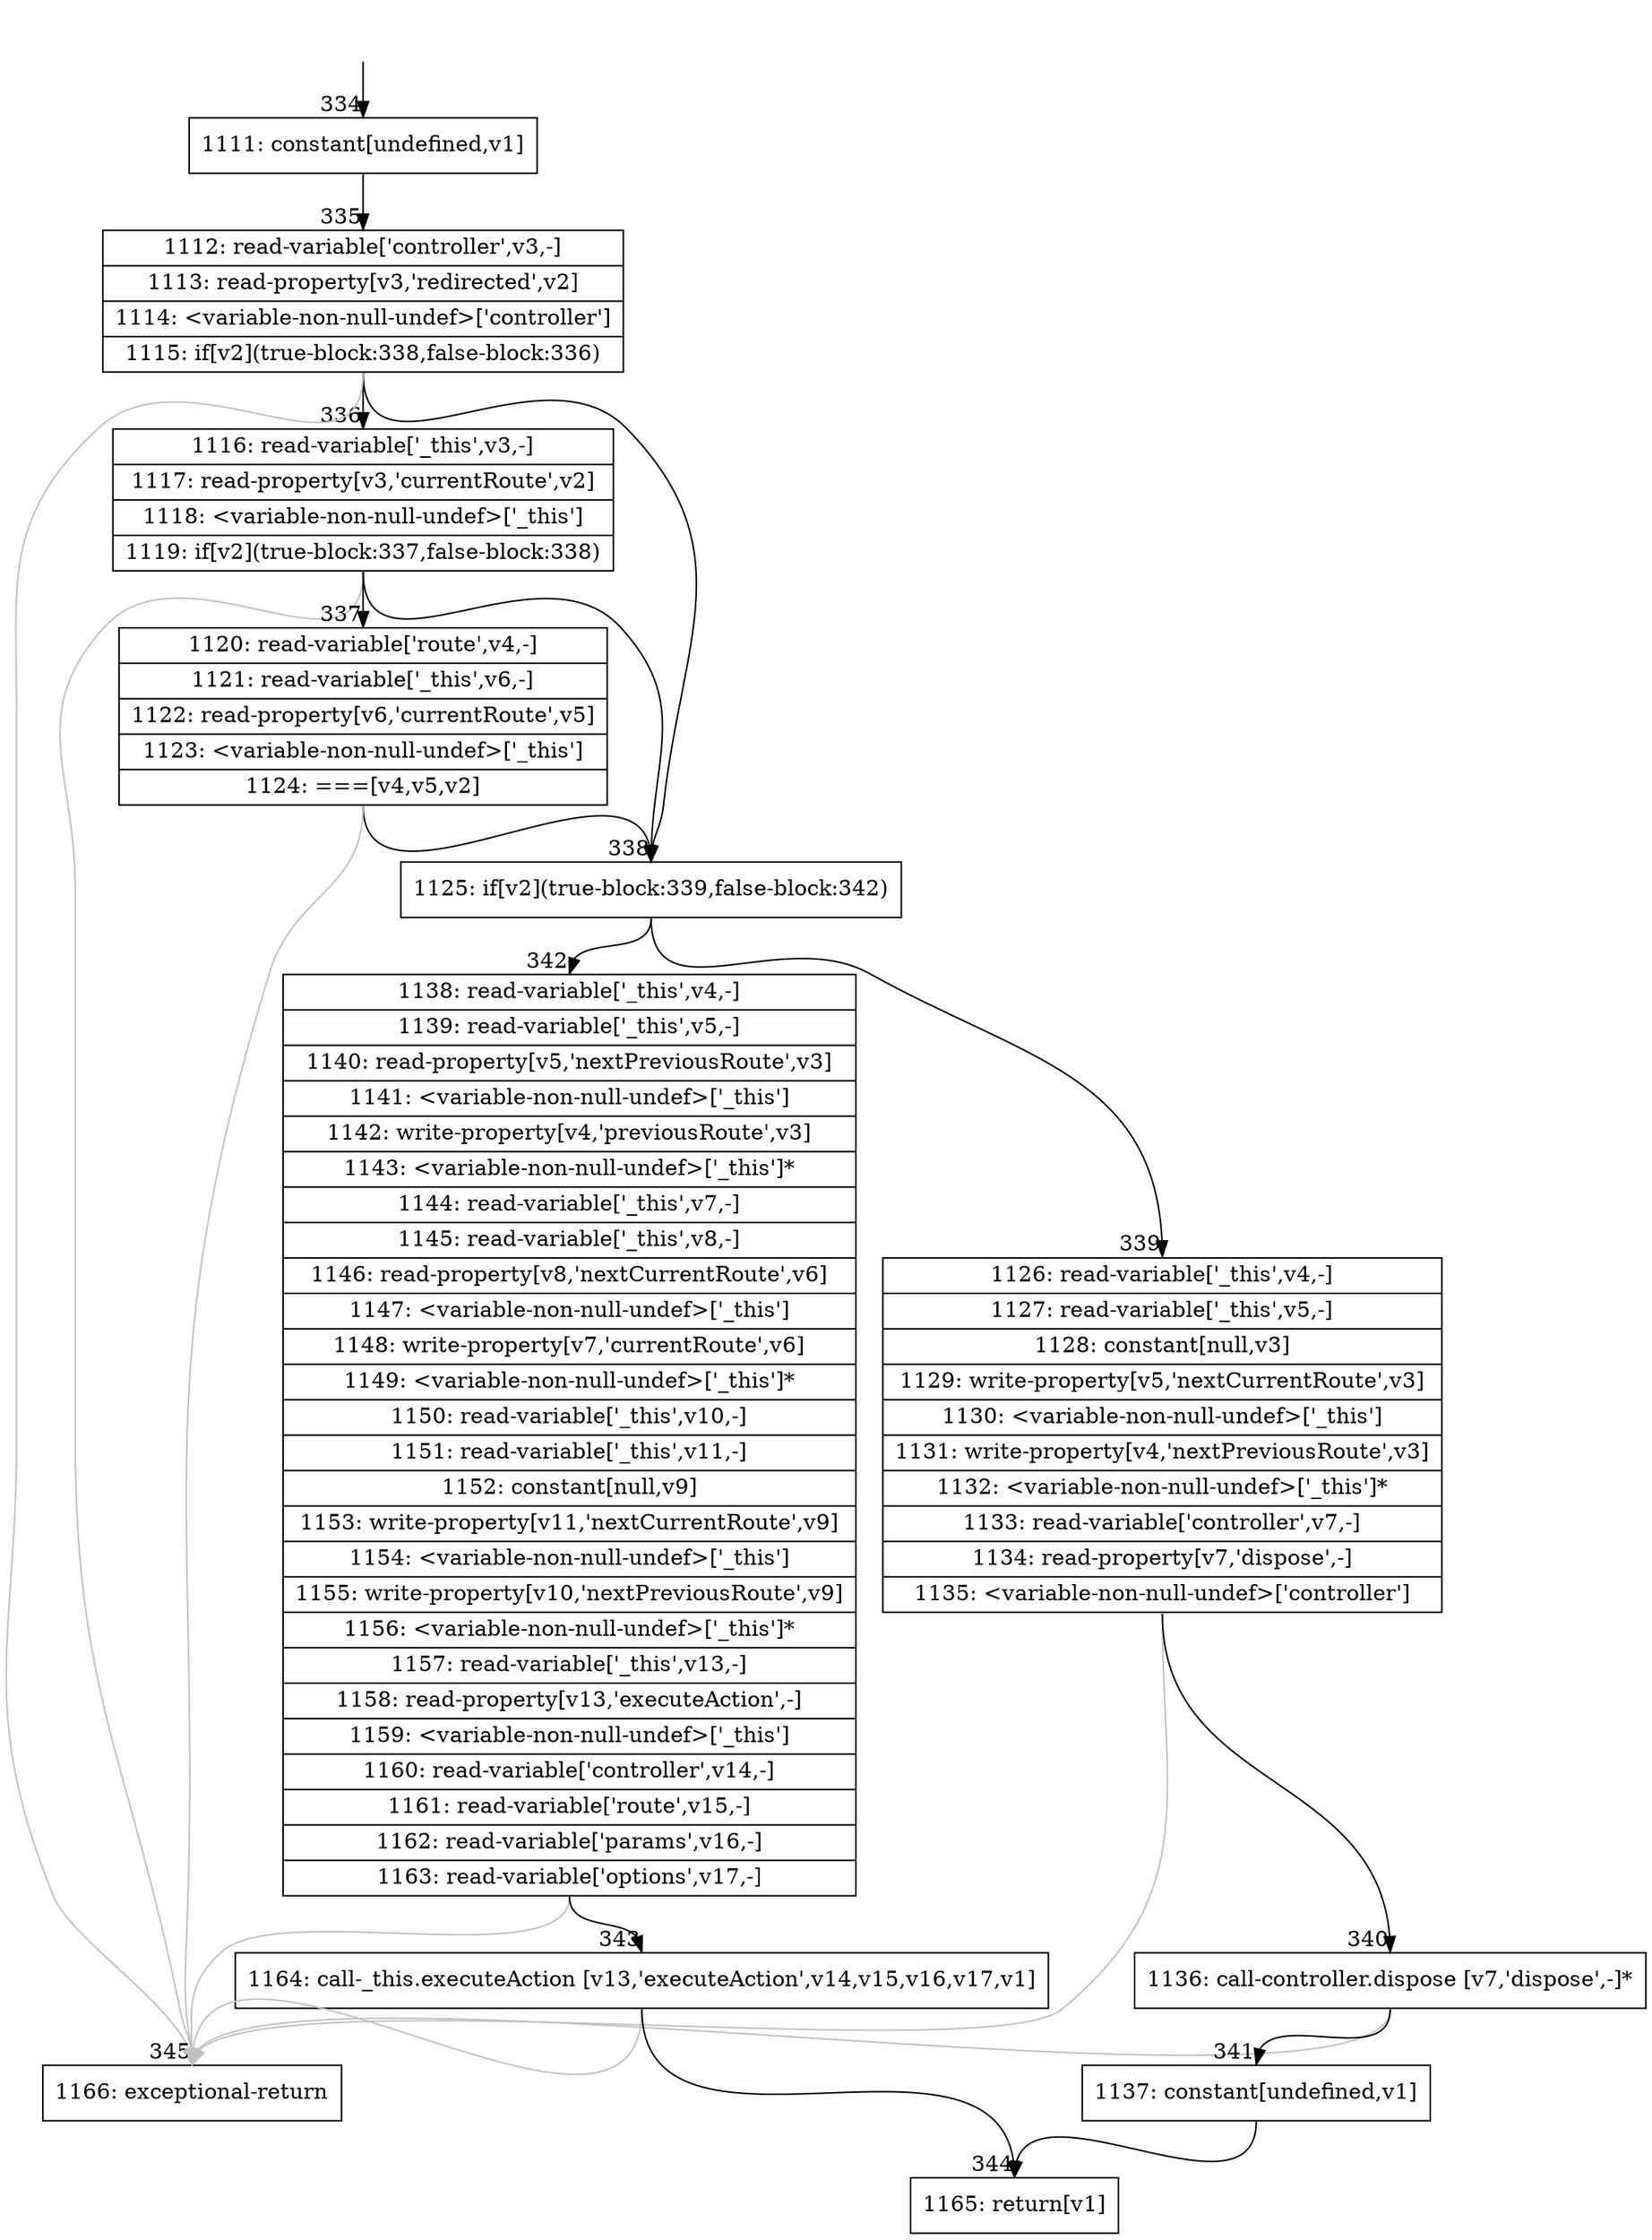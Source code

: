 digraph {
rankdir="TD"
BB_entry35[shape=none,label=""];
BB_entry35 -> BB334 [tailport=s, headport=n, headlabel="    334"]
BB334 [shape=record label="{1111: constant[undefined,v1]}" ] 
BB334 -> BB335 [tailport=s, headport=n, headlabel="      335"]
BB335 [shape=record label="{1112: read-variable['controller',v3,-]|1113: read-property[v3,'redirected',v2]|1114: \<variable-non-null-undef\>['controller']|1115: if[v2](true-block:338,false-block:336)}" ] 
BB335 -> BB338 [tailport=s, headport=n, headlabel="      338"]
BB335 -> BB336 [tailport=s, headport=n, headlabel="      336"]
BB335 -> BB345 [tailport=s, headport=n, color=gray, headlabel="      345"]
BB336 [shape=record label="{1116: read-variable['_this',v3,-]|1117: read-property[v3,'currentRoute',v2]|1118: \<variable-non-null-undef\>['_this']|1119: if[v2](true-block:337,false-block:338)}" ] 
BB336 -> BB338 [tailport=s, headport=n]
BB336 -> BB337 [tailport=s, headport=n, headlabel="      337"]
BB336 -> BB345 [tailport=s, headport=n, color=gray]
BB337 [shape=record label="{1120: read-variable['route',v4,-]|1121: read-variable['_this',v6,-]|1122: read-property[v6,'currentRoute',v5]|1123: \<variable-non-null-undef\>['_this']|1124: ===[v4,v5,v2]}" ] 
BB337 -> BB338 [tailport=s, headport=n]
BB337 -> BB345 [tailport=s, headport=n, color=gray]
BB338 [shape=record label="{1125: if[v2](true-block:339,false-block:342)}" ] 
BB338 -> BB339 [tailport=s, headport=n, headlabel="      339"]
BB338 -> BB342 [tailport=s, headport=n, headlabel="      342"]
BB339 [shape=record label="{1126: read-variable['_this',v4,-]|1127: read-variable['_this',v5,-]|1128: constant[null,v3]|1129: write-property[v5,'nextCurrentRoute',v3]|1130: \<variable-non-null-undef\>['_this']|1131: write-property[v4,'nextPreviousRoute',v3]|1132: \<variable-non-null-undef\>['_this']*|1133: read-variable['controller',v7,-]|1134: read-property[v7,'dispose',-]|1135: \<variable-non-null-undef\>['controller']}" ] 
BB339 -> BB340 [tailport=s, headport=n, headlabel="      340"]
BB339 -> BB345 [tailport=s, headport=n, color=gray]
BB340 [shape=record label="{1136: call-controller.dispose [v7,'dispose',-]*}" ] 
BB340 -> BB341 [tailport=s, headport=n, headlabel="      341"]
BB340 -> BB345 [tailport=s, headport=n, color=gray]
BB341 [shape=record label="{1137: constant[undefined,v1]}" ] 
BB341 -> BB344 [tailport=s, headport=n, headlabel="      344"]
BB342 [shape=record label="{1138: read-variable['_this',v4,-]|1139: read-variable['_this',v5,-]|1140: read-property[v5,'nextPreviousRoute',v3]|1141: \<variable-non-null-undef\>['_this']|1142: write-property[v4,'previousRoute',v3]|1143: \<variable-non-null-undef\>['_this']*|1144: read-variable['_this',v7,-]|1145: read-variable['_this',v8,-]|1146: read-property[v8,'nextCurrentRoute',v6]|1147: \<variable-non-null-undef\>['_this']|1148: write-property[v7,'currentRoute',v6]|1149: \<variable-non-null-undef\>['_this']*|1150: read-variable['_this',v10,-]|1151: read-variable['_this',v11,-]|1152: constant[null,v9]|1153: write-property[v11,'nextCurrentRoute',v9]|1154: \<variable-non-null-undef\>['_this']|1155: write-property[v10,'nextPreviousRoute',v9]|1156: \<variable-non-null-undef\>['_this']*|1157: read-variable['_this',v13,-]|1158: read-property[v13,'executeAction',-]|1159: \<variable-non-null-undef\>['_this']|1160: read-variable['controller',v14,-]|1161: read-variable['route',v15,-]|1162: read-variable['params',v16,-]|1163: read-variable['options',v17,-]}" ] 
BB342 -> BB343 [tailport=s, headport=n, headlabel="      343"]
BB342 -> BB345 [tailport=s, headport=n, color=gray]
BB343 [shape=record label="{1164: call-_this.executeAction [v13,'executeAction',v14,v15,v16,v17,v1]}" ] 
BB343 -> BB344 [tailport=s, headport=n]
BB343 -> BB345 [tailport=s, headport=n, color=gray]
BB344 [shape=record label="{1165: return[v1]}" ] 
BB345 [shape=record label="{1166: exceptional-return}" ] 
//#$~ 367
}
